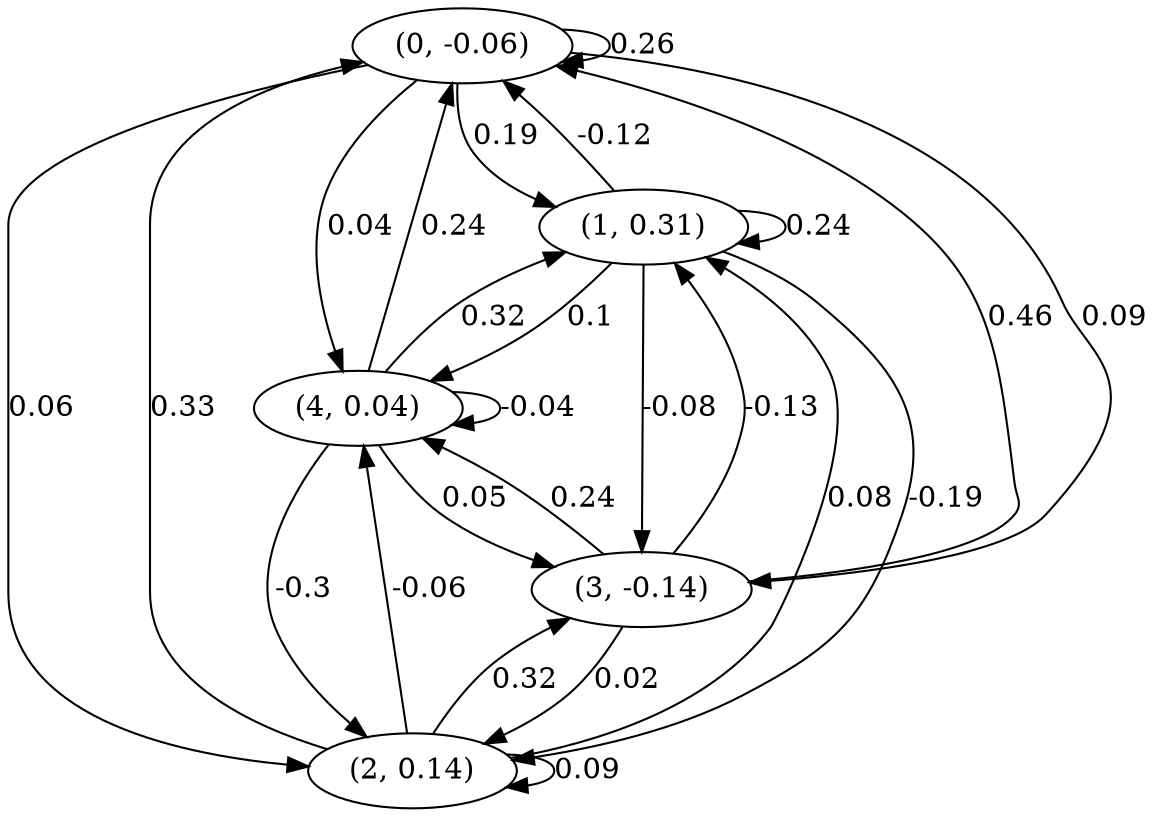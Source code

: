 digraph {
    0 [ label = "(0, -0.06)" ]
    1 [ label = "(1, 0.31)" ]
    2 [ label = "(2, 0.14)" ]
    3 [ label = "(3, -0.14)" ]
    4 [ label = "(4, 0.04)" ]
    0 -> 0 [ label = "0.26" ]
    1 -> 1 [ label = "0.24" ]
    2 -> 2 [ label = "0.09" ]
    4 -> 4 [ label = "-0.04" ]
    1 -> 0 [ label = "-0.12" ]
    2 -> 0 [ label = "0.33" ]
    3 -> 0 [ label = "0.46" ]
    4 -> 0 [ label = "0.24" ]
    0 -> 1 [ label = "0.19" ]
    2 -> 1 [ label = "0.08" ]
    3 -> 1 [ label = "-0.13" ]
    4 -> 1 [ label = "0.32" ]
    0 -> 2 [ label = "0.06" ]
    1 -> 2 [ label = "-0.19" ]
    3 -> 2 [ label = "0.02" ]
    4 -> 2 [ label = "-0.3" ]
    0 -> 3 [ label = "0.09" ]
    1 -> 3 [ label = "-0.08" ]
    2 -> 3 [ label = "0.32" ]
    4 -> 3 [ label = "0.05" ]
    0 -> 4 [ label = "0.04" ]
    1 -> 4 [ label = "0.1" ]
    2 -> 4 [ label = "-0.06" ]
    3 -> 4 [ label = "0.24" ]
}

